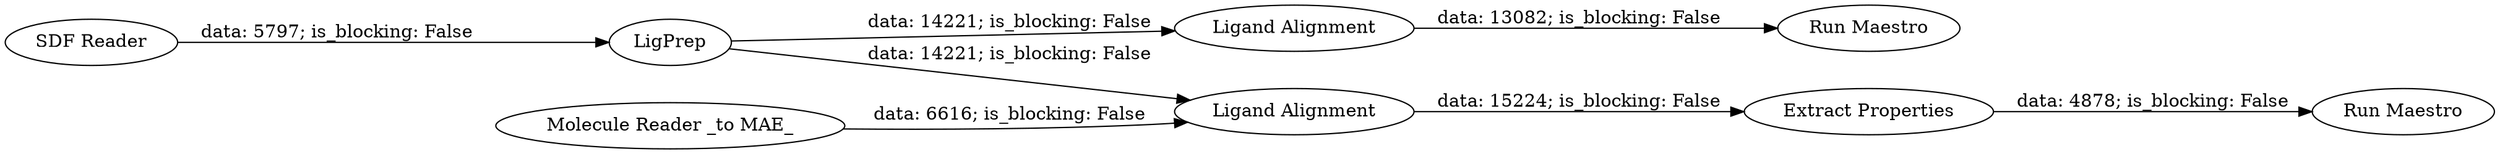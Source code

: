 digraph {
	"-4080973972838431260_15405" [label="Run Maestro"]
	"-4080973972838431260_15338" [label="Ligand Alignment"]
	"-4080973972838431260_15403" [label=LigPrep]
	"-4080973972838431260_15273" [label="SDF Reader"]
	"-4080973972838431260_15404" [label="Extract Properties"]
	"-4080973972838431260_45" [label="Molecule Reader _to MAE_"]
	"-4080973972838431260_15349" [label="Run Maestro"]
	"-4080973972838431260_15348" [label="Ligand Alignment"]
	"-4080973972838431260_15338" -> "-4080973972838431260_15349" [label="data: 13082; is_blocking: False"]
	"-4080973972838431260_15273" -> "-4080973972838431260_15403" [label="data: 5797; is_blocking: False"]
	"-4080973972838431260_15404" -> "-4080973972838431260_15405" [label="data: 4878; is_blocking: False"]
	"-4080973972838431260_45" -> "-4080973972838431260_15348" [label="data: 6616; is_blocking: False"]
	"-4080973972838431260_15403" -> "-4080973972838431260_15338" [label="data: 14221; is_blocking: False"]
	"-4080973972838431260_15403" -> "-4080973972838431260_15348" [label="data: 14221; is_blocking: False"]
	"-4080973972838431260_15348" -> "-4080973972838431260_15404" [label="data: 15224; is_blocking: False"]
	rankdir=LR
}
